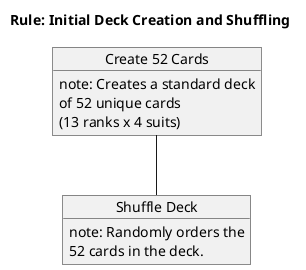 @startuml
title "Rule: Initial Deck Creation and Shuffling"

object "Create 52 Cards" as CreateCards {
  note: Creates a standard deck\nof 52 unique cards\n(13 ranks x 4 suits)
}

object "Shuffle Deck" as Shuffle {
  note: Randomly orders the\n52 cards in the deck.
}

CreateCards -- Shuffle
@enduml